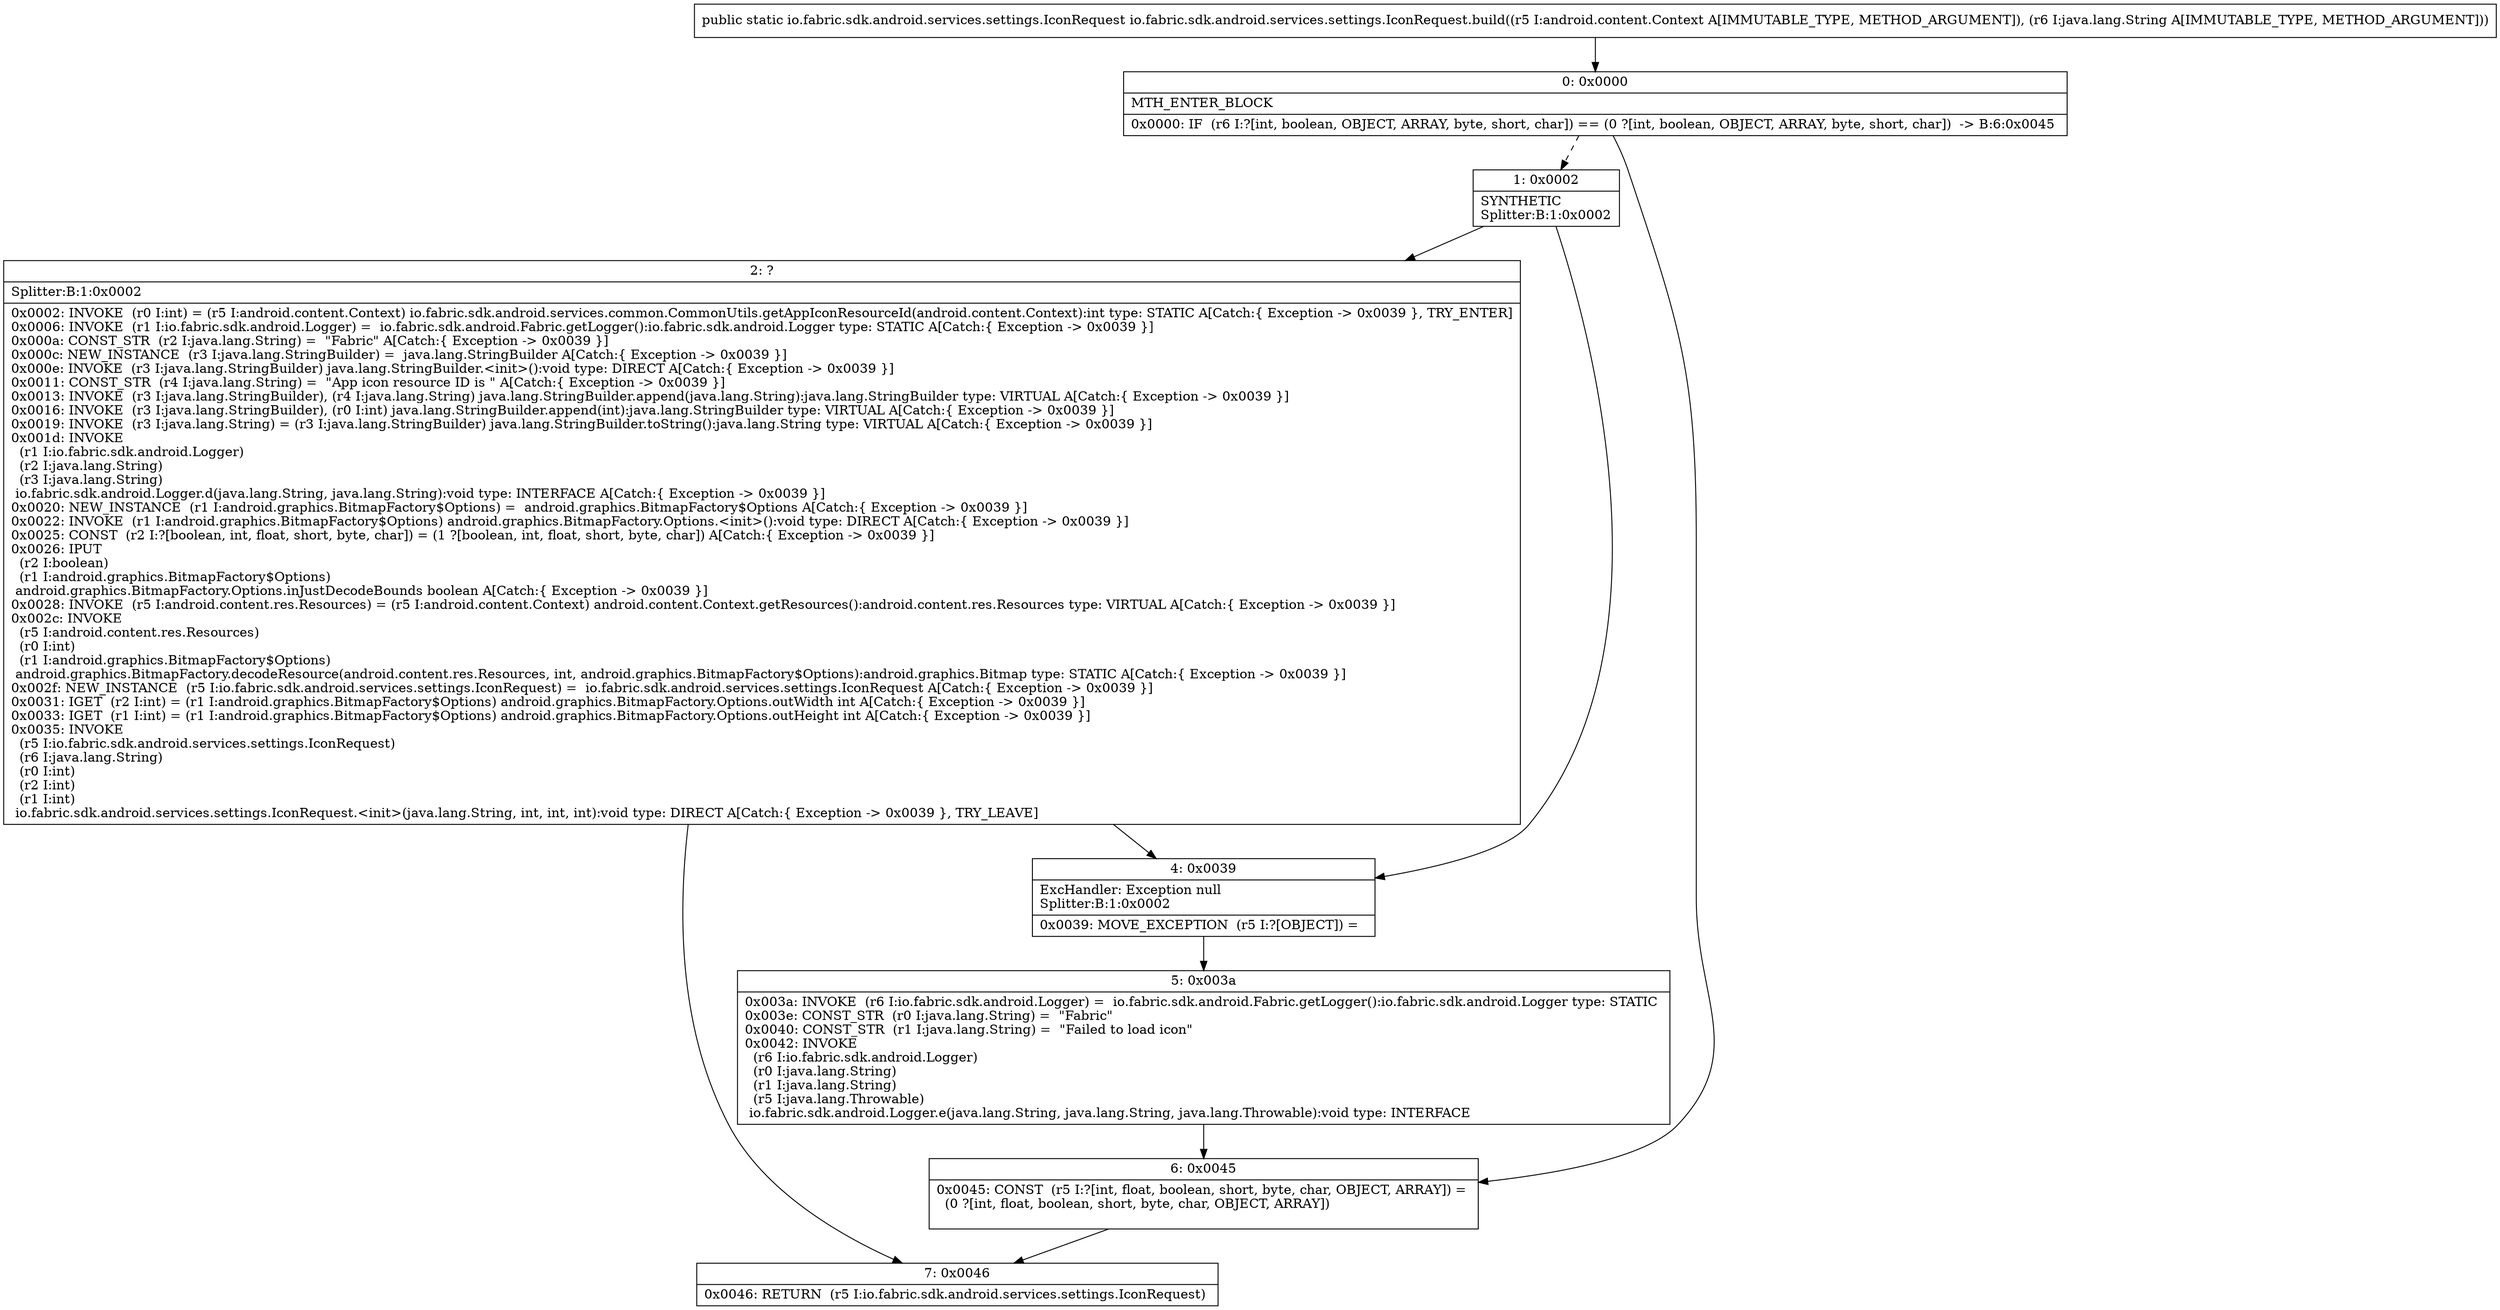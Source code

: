 digraph "CFG forio.fabric.sdk.android.services.settings.IconRequest.build(Landroid\/content\/Context;Ljava\/lang\/String;)Lio\/fabric\/sdk\/android\/services\/settings\/IconRequest;" {
Node_0 [shape=record,label="{0\:\ 0x0000|MTH_ENTER_BLOCK\l|0x0000: IF  (r6 I:?[int, boolean, OBJECT, ARRAY, byte, short, char]) == (0 ?[int, boolean, OBJECT, ARRAY, byte, short, char])  \-\> B:6:0x0045 \l}"];
Node_1 [shape=record,label="{1\:\ 0x0002|SYNTHETIC\lSplitter:B:1:0x0002\l}"];
Node_2 [shape=record,label="{2\:\ ?|Splitter:B:1:0x0002\l|0x0002: INVOKE  (r0 I:int) = (r5 I:android.content.Context) io.fabric.sdk.android.services.common.CommonUtils.getAppIconResourceId(android.content.Context):int type: STATIC A[Catch:\{ Exception \-\> 0x0039 \}, TRY_ENTER]\l0x0006: INVOKE  (r1 I:io.fabric.sdk.android.Logger) =  io.fabric.sdk.android.Fabric.getLogger():io.fabric.sdk.android.Logger type: STATIC A[Catch:\{ Exception \-\> 0x0039 \}]\l0x000a: CONST_STR  (r2 I:java.lang.String) =  \"Fabric\" A[Catch:\{ Exception \-\> 0x0039 \}]\l0x000c: NEW_INSTANCE  (r3 I:java.lang.StringBuilder) =  java.lang.StringBuilder A[Catch:\{ Exception \-\> 0x0039 \}]\l0x000e: INVOKE  (r3 I:java.lang.StringBuilder) java.lang.StringBuilder.\<init\>():void type: DIRECT A[Catch:\{ Exception \-\> 0x0039 \}]\l0x0011: CONST_STR  (r4 I:java.lang.String) =  \"App icon resource ID is \" A[Catch:\{ Exception \-\> 0x0039 \}]\l0x0013: INVOKE  (r3 I:java.lang.StringBuilder), (r4 I:java.lang.String) java.lang.StringBuilder.append(java.lang.String):java.lang.StringBuilder type: VIRTUAL A[Catch:\{ Exception \-\> 0x0039 \}]\l0x0016: INVOKE  (r3 I:java.lang.StringBuilder), (r0 I:int) java.lang.StringBuilder.append(int):java.lang.StringBuilder type: VIRTUAL A[Catch:\{ Exception \-\> 0x0039 \}]\l0x0019: INVOKE  (r3 I:java.lang.String) = (r3 I:java.lang.StringBuilder) java.lang.StringBuilder.toString():java.lang.String type: VIRTUAL A[Catch:\{ Exception \-\> 0x0039 \}]\l0x001d: INVOKE  \l  (r1 I:io.fabric.sdk.android.Logger)\l  (r2 I:java.lang.String)\l  (r3 I:java.lang.String)\l io.fabric.sdk.android.Logger.d(java.lang.String, java.lang.String):void type: INTERFACE A[Catch:\{ Exception \-\> 0x0039 \}]\l0x0020: NEW_INSTANCE  (r1 I:android.graphics.BitmapFactory$Options) =  android.graphics.BitmapFactory$Options A[Catch:\{ Exception \-\> 0x0039 \}]\l0x0022: INVOKE  (r1 I:android.graphics.BitmapFactory$Options) android.graphics.BitmapFactory.Options.\<init\>():void type: DIRECT A[Catch:\{ Exception \-\> 0x0039 \}]\l0x0025: CONST  (r2 I:?[boolean, int, float, short, byte, char]) = (1 ?[boolean, int, float, short, byte, char]) A[Catch:\{ Exception \-\> 0x0039 \}]\l0x0026: IPUT  \l  (r2 I:boolean)\l  (r1 I:android.graphics.BitmapFactory$Options)\l android.graphics.BitmapFactory.Options.inJustDecodeBounds boolean A[Catch:\{ Exception \-\> 0x0039 \}]\l0x0028: INVOKE  (r5 I:android.content.res.Resources) = (r5 I:android.content.Context) android.content.Context.getResources():android.content.res.Resources type: VIRTUAL A[Catch:\{ Exception \-\> 0x0039 \}]\l0x002c: INVOKE  \l  (r5 I:android.content.res.Resources)\l  (r0 I:int)\l  (r1 I:android.graphics.BitmapFactory$Options)\l android.graphics.BitmapFactory.decodeResource(android.content.res.Resources, int, android.graphics.BitmapFactory$Options):android.graphics.Bitmap type: STATIC A[Catch:\{ Exception \-\> 0x0039 \}]\l0x002f: NEW_INSTANCE  (r5 I:io.fabric.sdk.android.services.settings.IconRequest) =  io.fabric.sdk.android.services.settings.IconRequest A[Catch:\{ Exception \-\> 0x0039 \}]\l0x0031: IGET  (r2 I:int) = (r1 I:android.graphics.BitmapFactory$Options) android.graphics.BitmapFactory.Options.outWidth int A[Catch:\{ Exception \-\> 0x0039 \}]\l0x0033: IGET  (r1 I:int) = (r1 I:android.graphics.BitmapFactory$Options) android.graphics.BitmapFactory.Options.outHeight int A[Catch:\{ Exception \-\> 0x0039 \}]\l0x0035: INVOKE  \l  (r5 I:io.fabric.sdk.android.services.settings.IconRequest)\l  (r6 I:java.lang.String)\l  (r0 I:int)\l  (r2 I:int)\l  (r1 I:int)\l io.fabric.sdk.android.services.settings.IconRequest.\<init\>(java.lang.String, int, int, int):void type: DIRECT A[Catch:\{ Exception \-\> 0x0039 \}, TRY_LEAVE]\l}"];
Node_4 [shape=record,label="{4\:\ 0x0039|ExcHandler: Exception null\lSplitter:B:1:0x0002\l|0x0039: MOVE_EXCEPTION  (r5 I:?[OBJECT]) =  \l}"];
Node_5 [shape=record,label="{5\:\ 0x003a|0x003a: INVOKE  (r6 I:io.fabric.sdk.android.Logger) =  io.fabric.sdk.android.Fabric.getLogger():io.fabric.sdk.android.Logger type: STATIC \l0x003e: CONST_STR  (r0 I:java.lang.String) =  \"Fabric\" \l0x0040: CONST_STR  (r1 I:java.lang.String) =  \"Failed to load icon\" \l0x0042: INVOKE  \l  (r6 I:io.fabric.sdk.android.Logger)\l  (r0 I:java.lang.String)\l  (r1 I:java.lang.String)\l  (r5 I:java.lang.Throwable)\l io.fabric.sdk.android.Logger.e(java.lang.String, java.lang.String, java.lang.Throwable):void type: INTERFACE \l}"];
Node_6 [shape=record,label="{6\:\ 0x0045|0x0045: CONST  (r5 I:?[int, float, boolean, short, byte, char, OBJECT, ARRAY]) = \l  (0 ?[int, float, boolean, short, byte, char, OBJECT, ARRAY])\l \l}"];
Node_7 [shape=record,label="{7\:\ 0x0046|0x0046: RETURN  (r5 I:io.fabric.sdk.android.services.settings.IconRequest) \l}"];
MethodNode[shape=record,label="{public static io.fabric.sdk.android.services.settings.IconRequest io.fabric.sdk.android.services.settings.IconRequest.build((r5 I:android.content.Context A[IMMUTABLE_TYPE, METHOD_ARGUMENT]), (r6 I:java.lang.String A[IMMUTABLE_TYPE, METHOD_ARGUMENT])) }"];
MethodNode -> Node_0;
Node_0 -> Node_1[style=dashed];
Node_0 -> Node_6;
Node_1 -> Node_2;
Node_1 -> Node_4;
Node_2 -> Node_4;
Node_2 -> Node_7;
Node_4 -> Node_5;
Node_5 -> Node_6;
Node_6 -> Node_7;
}

